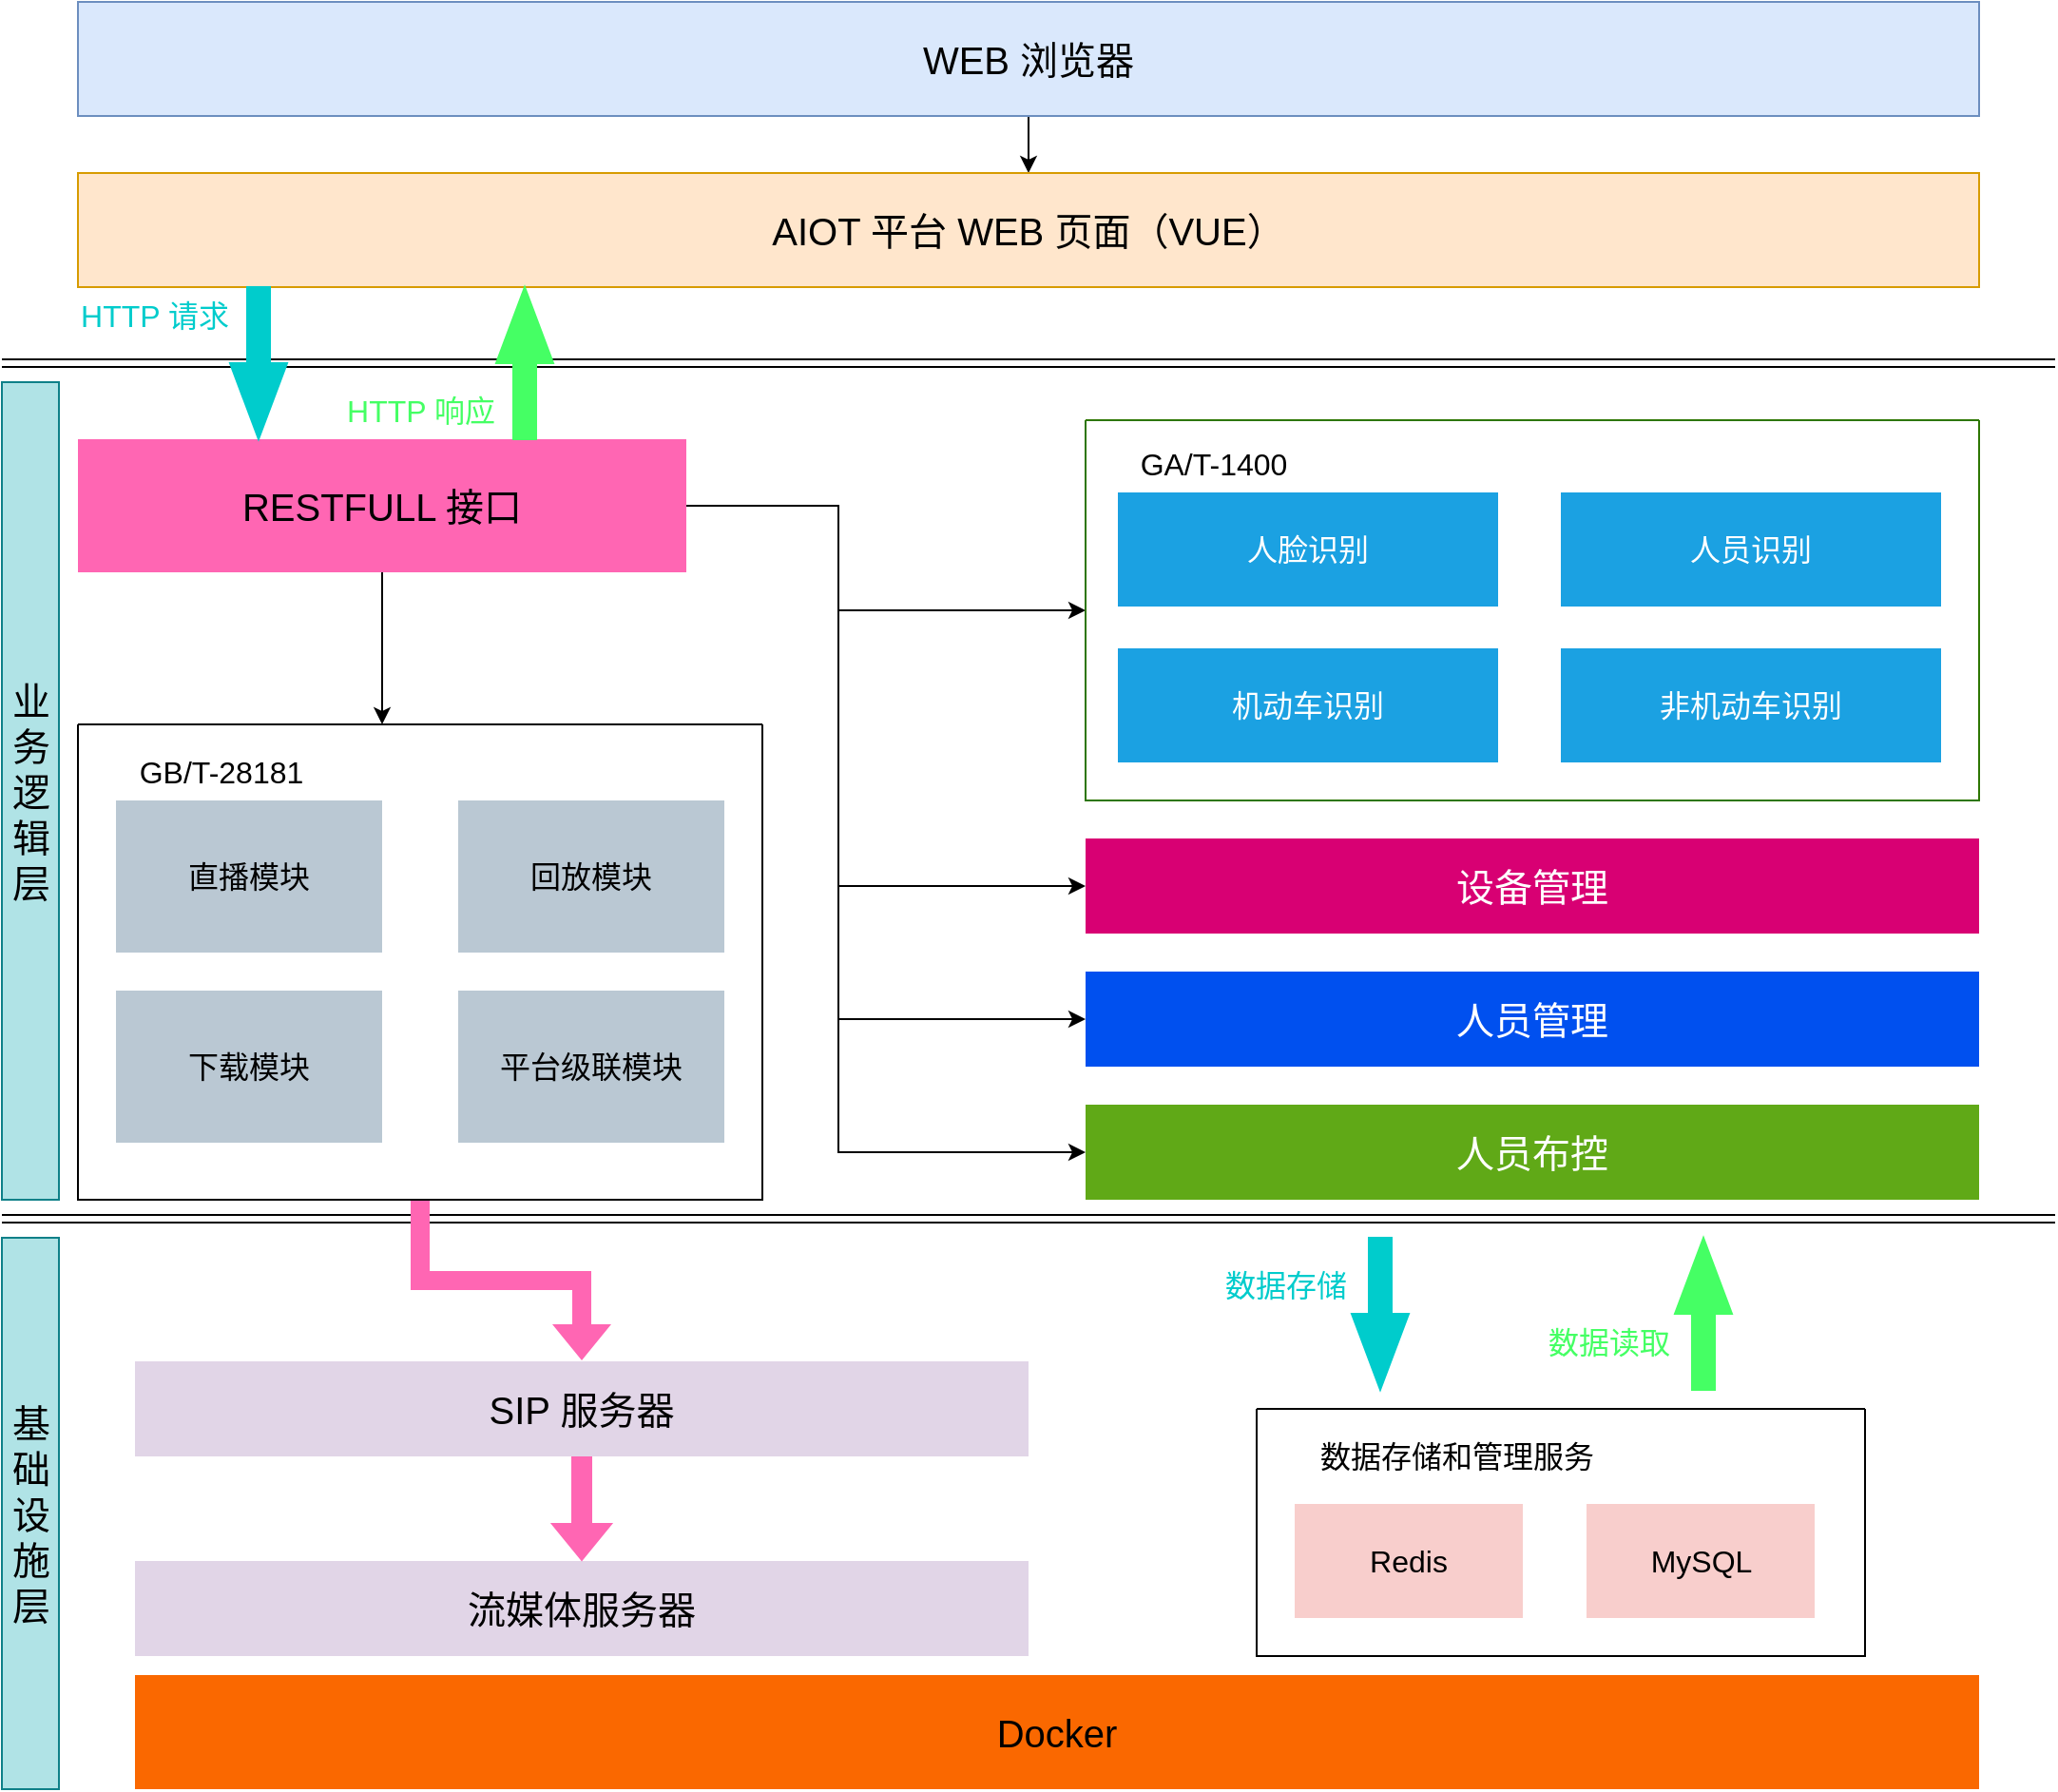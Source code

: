 <mxfile version="21.2.9" type="github">
  <diagram name="第 1 页" id="RFWguSqFU7d9KIG5sFXO">
    <mxGraphModel dx="1434" dy="764" grid="1" gridSize="10" guides="1" tooltips="1" connect="1" arrows="1" fold="1" page="1" pageScale="1" pageWidth="827" pageHeight="1169" math="0" shadow="0">
      <root>
        <mxCell id="0" />
        <mxCell id="1" parent="0" />
        <mxCell id="CAmoXpx6dXNARpR9r-4u-3" value="" style="edgeStyle=orthogonalEdgeStyle;rounded=0;orthogonalLoop=1;jettySize=auto;html=1;" edge="1" parent="1" source="CAmoXpx6dXNARpR9r-4u-1" target="CAmoXpx6dXNARpR9r-4u-2">
          <mxGeometry relative="1" as="geometry" />
        </mxCell>
        <mxCell id="CAmoXpx6dXNARpR9r-4u-1" value="&lt;font style=&quot;font-size: 20px;&quot;&gt;WEB 浏览器&lt;/font&gt;" style="rounded=0;whiteSpace=wrap;html=1;fillColor=#dae8fc;strokeColor=#6c8ebf;" vertex="1" parent="1">
          <mxGeometry x="120" y="140" width="1000" height="60" as="geometry" />
        </mxCell>
        <mxCell id="CAmoXpx6dXNARpR9r-4u-2" value="&lt;font style=&quot;font-size: 20px;&quot;&gt;AIOT 平台 WEB 页面（VUE）&lt;/font&gt;" style="rounded=0;whiteSpace=wrap;html=1;fillColor=#ffe6cc;strokeColor=#d79b00;" vertex="1" parent="1">
          <mxGeometry x="120" y="230" width="1000" height="60" as="geometry" />
        </mxCell>
        <mxCell id="CAmoXpx6dXNARpR9r-4u-20" style="edgeStyle=orthogonalEdgeStyle;rounded=0;orthogonalLoop=1;jettySize=auto;html=1;entryX=0;entryY=0.5;entryDx=0;entryDy=0;" edge="1" parent="1" source="CAmoXpx6dXNARpR9r-4u-4" target="CAmoXpx6dXNARpR9r-4u-17">
          <mxGeometry relative="1" as="geometry">
            <Array as="points">
              <mxPoint x="520" y="405" />
              <mxPoint x="520" y="460" />
            </Array>
          </mxGeometry>
        </mxCell>
        <mxCell id="CAmoXpx6dXNARpR9r-4u-26" style="edgeStyle=orthogonalEdgeStyle;rounded=0;orthogonalLoop=1;jettySize=auto;html=1;entryX=0;entryY=0.5;entryDx=0;entryDy=0;" edge="1" parent="1" source="CAmoXpx6dXNARpR9r-4u-4" target="CAmoXpx6dXNARpR9r-4u-25">
          <mxGeometry relative="1" as="geometry">
            <Array as="points">
              <mxPoint x="520" y="405" />
              <mxPoint x="520" y="745" />
            </Array>
          </mxGeometry>
        </mxCell>
        <mxCell id="CAmoXpx6dXNARpR9r-4u-28" style="edgeStyle=orthogonalEdgeStyle;rounded=0;orthogonalLoop=1;jettySize=auto;html=1;entryX=0;entryY=0.5;entryDx=0;entryDy=0;" edge="1" parent="1" source="CAmoXpx6dXNARpR9r-4u-4" target="CAmoXpx6dXNARpR9r-4u-27">
          <mxGeometry relative="1" as="geometry">
            <Array as="points">
              <mxPoint x="520" y="405" />
              <mxPoint x="520" y="605" />
            </Array>
          </mxGeometry>
        </mxCell>
        <mxCell id="CAmoXpx6dXNARpR9r-4u-30" style="edgeStyle=orthogonalEdgeStyle;rounded=0;orthogonalLoop=1;jettySize=auto;html=1;entryX=0;entryY=0.5;entryDx=0;entryDy=0;" edge="1" parent="1" source="CAmoXpx6dXNARpR9r-4u-4" target="CAmoXpx6dXNARpR9r-4u-29">
          <mxGeometry relative="1" as="geometry">
            <Array as="points">
              <mxPoint x="520" y="405" />
              <mxPoint x="520" y="675" />
            </Array>
          </mxGeometry>
        </mxCell>
        <mxCell id="CAmoXpx6dXNARpR9r-4u-34" value="" style="edgeStyle=orthogonalEdgeStyle;rounded=0;orthogonalLoop=1;jettySize=auto;html=1;" edge="1" parent="1" source="CAmoXpx6dXNARpR9r-4u-4">
          <mxGeometry relative="1" as="geometry">
            <mxPoint x="280" y="520" as="targetPoint" />
          </mxGeometry>
        </mxCell>
        <mxCell id="CAmoXpx6dXNARpR9r-4u-4" value="&lt;font style=&quot;font-size: 20px;&quot;&gt;RESTFULL 接口&lt;/font&gt;" style="rounded=0;whiteSpace=wrap;html=1;strokeColor=none;fillColor=#FF66B3;" vertex="1" parent="1">
          <mxGeometry x="120" y="370" width="320" height="70" as="geometry" />
        </mxCell>
        <mxCell id="CAmoXpx6dXNARpR9r-4u-7" value="" style="shape=link;html=1;rounded=0;" edge="1" parent="1">
          <mxGeometry width="100" relative="1" as="geometry">
            <mxPoint x="80" y="330" as="sourcePoint" />
            <mxPoint x="1160" y="330" as="targetPoint" />
          </mxGeometry>
        </mxCell>
        <mxCell id="CAmoXpx6dXNARpR9r-4u-8" value="" style="html=1;shadow=0;dashed=0;align=center;verticalAlign=middle;shape=mxgraph.arrows2.arrow;dy=0.6;dx=40;direction=south;notch=0;fontColor=#000000;strokeColor=#00CCCC;fillColor=#00CCCC;" vertex="1" parent="1">
          <mxGeometry x="200" y="290" width="30" height="80" as="geometry" />
        </mxCell>
        <mxCell id="CAmoXpx6dXNARpR9r-4u-11" value="&lt;font style=&quot;font-size: 16px;&quot;&gt;HTTP 请求&lt;/font&gt;" style="text;html=1;align=center;verticalAlign=middle;resizable=0;points=[];autosize=1;strokeColor=none;fillColor=none;fontColor=#00CCCC;" vertex="1" parent="1">
          <mxGeometry x="110" y="290" width="100" height="30" as="geometry" />
        </mxCell>
        <mxCell id="CAmoXpx6dXNARpR9r-4u-12" value="" style="html=1;shadow=0;dashed=0;align=center;verticalAlign=middle;shape=mxgraph.arrows2.arrow;dy=0.6;dx=40;direction=north;notch=0;strokeColor=#45FF64;fillColor=#45FF64;" vertex="1" parent="1">
          <mxGeometry x="340" y="290" width="30" height="80" as="geometry" />
        </mxCell>
        <mxCell id="CAmoXpx6dXNARpR9r-4u-13" value="&lt;font style=&quot;font-size: 16px;&quot;&gt;HTTP 响应&lt;/font&gt;" style="text;html=1;align=center;verticalAlign=middle;resizable=0;points=[];autosize=1;strokeColor=none;fillColor=none;fontColor=#45FF64;" vertex="1" parent="1">
          <mxGeometry x="250" y="340" width="100" height="30" as="geometry" />
        </mxCell>
        <mxCell id="CAmoXpx6dXNARpR9r-4u-14" value="" style="shape=link;html=1;rounded=0;" edge="1" parent="1">
          <mxGeometry width="100" relative="1" as="geometry">
            <mxPoint x="80" y="780" as="sourcePoint" />
            <mxPoint x="1160" y="780" as="targetPoint" />
          </mxGeometry>
        </mxCell>
        <mxCell id="CAmoXpx6dXNARpR9r-4u-17" value="" style="swimlane;startSize=0;fillColor=#60A917;fontColor=#ffffff;strokeColor=#2D7600;" vertex="1" parent="1">
          <mxGeometry x="650" y="360" width="470" height="200" as="geometry" />
        </mxCell>
        <mxCell id="CAmoXpx6dXNARpR9r-4u-15" value="&lt;font style=&quot;font-size: 16px;&quot;&gt;人脸识别&lt;/font&gt;" style="whiteSpace=wrap;html=1;rounded=0;fillColor=#1ba1e2;fontColor=#ffffff;strokeColor=none;" vertex="1" parent="CAmoXpx6dXNARpR9r-4u-17">
          <mxGeometry x="17" y="38" width="200" height="60" as="geometry" />
        </mxCell>
        <mxCell id="CAmoXpx6dXNARpR9r-4u-22" value="&lt;font style=&quot;font-size: 16px;&quot;&gt;人员识别&lt;/font&gt;" style="whiteSpace=wrap;html=1;rounded=0;fillColor=#1ba1e2;fontColor=#ffffff;strokeColor=none;" vertex="1" parent="CAmoXpx6dXNARpR9r-4u-17">
          <mxGeometry x="250" y="38" width="200" height="60" as="geometry" />
        </mxCell>
        <mxCell id="CAmoXpx6dXNARpR9r-4u-23" value="&lt;font style=&quot;font-size: 16px;&quot;&gt;机动车识别&lt;/font&gt;" style="whiteSpace=wrap;html=1;rounded=0;fillColor=#1ba1e2;fontColor=#ffffff;strokeColor=none;" vertex="1" parent="CAmoXpx6dXNARpR9r-4u-17">
          <mxGeometry x="17" y="120" width="200" height="60" as="geometry" />
        </mxCell>
        <mxCell id="CAmoXpx6dXNARpR9r-4u-24" value="&lt;font style=&quot;font-size: 16px;&quot;&gt;非机动车识别&lt;/font&gt;" style="whiteSpace=wrap;html=1;rounded=0;fillColor=#1ba1e2;fontColor=#ffffff;strokeColor=none;" vertex="1" parent="CAmoXpx6dXNARpR9r-4u-17">
          <mxGeometry x="250" y="120" width="200" height="60" as="geometry" />
        </mxCell>
        <mxCell id="CAmoXpx6dXNARpR9r-4u-21" value="&lt;font style=&quot;font-size: 16px;&quot;&gt;GA/T-1400&lt;/font&gt;" style="text;html=1;align=center;verticalAlign=middle;resizable=0;points=[];autosize=1;strokeColor=none;fillColor=none;" vertex="1" parent="CAmoXpx6dXNARpR9r-4u-17">
          <mxGeometry x="17" y="8" width="100" height="30" as="geometry" />
        </mxCell>
        <mxCell id="CAmoXpx6dXNARpR9r-4u-25" value="&lt;font style=&quot;font-size: 20px;&quot;&gt;人员布控&lt;/font&gt;" style="rounded=0;whiteSpace=wrap;html=1;fillColor=#60a917;fontColor=#ffffff;strokeColor=none;" vertex="1" parent="1">
          <mxGeometry x="650" y="720" width="470" height="50" as="geometry" />
        </mxCell>
        <mxCell id="CAmoXpx6dXNARpR9r-4u-27" value="&lt;font style=&quot;font-size: 20px;&quot;&gt;设备管理&lt;/font&gt;" style="rounded=0;whiteSpace=wrap;html=1;fillColor=#d80073;fontColor=#ffffff;strokeColor=none;" vertex="1" parent="1">
          <mxGeometry x="650" y="580" width="470" height="50" as="geometry" />
        </mxCell>
        <mxCell id="CAmoXpx6dXNARpR9r-4u-29" value="&lt;font style=&quot;font-size: 20px;&quot;&gt;人员管理&lt;/font&gt;" style="rounded=0;whiteSpace=wrap;html=1;fillColor=#0050ef;fontColor=#ffffff;strokeColor=none;" vertex="1" parent="1">
          <mxGeometry x="650" y="650" width="470" height="50" as="geometry" />
        </mxCell>
        <mxCell id="CAmoXpx6dXNARpR9r-4u-32" value="业&lt;br&gt;务&lt;br&gt;逻&lt;br&gt;辑&lt;br&gt;层" style="html=1;points=[];perimeter=orthogonalPerimeter;outlineConnect=0;targetShapes=umlLifeline;portConstraint=eastwest;newEdgeStyle={&quot;edgeStyle&quot;:&quot;elbowEdgeStyle&quot;,&quot;elbow&quot;:&quot;vertical&quot;,&quot;curved&quot;:0,&quot;rounded&quot;:0};labelBorderColor=none;horizontal=1;fontSize=20;fillColor=#b0e3e6;strokeColor=#0e8088;" vertex="1" parent="1">
          <mxGeometry x="80" y="340" width="30" height="430" as="geometry" />
        </mxCell>
        <mxCell id="CAmoXpx6dXNARpR9r-4u-61" value="" style="edgeStyle=orthogonalEdgeStyle;rounded=0;orthogonalLoop=1;jettySize=auto;html=1;shape=flexArrow;strokeColor=none;fillColor=#FF66B3;" edge="1" parent="1" source="CAmoXpx6dXNARpR9r-4u-35" target="CAmoXpx6dXNARpR9r-4u-52">
          <mxGeometry relative="1" as="geometry" />
        </mxCell>
        <mxCell id="CAmoXpx6dXNARpR9r-4u-35" value="" style="swimlane;startSize=0;" vertex="1" parent="1">
          <mxGeometry x="120" y="520" width="360" height="250" as="geometry" />
        </mxCell>
        <mxCell id="CAmoXpx6dXNARpR9r-4u-36" value="&lt;font style=&quot;font-size: 16px;&quot;&gt;GB/T-28181&lt;/font&gt;" style="text;html=1;align=center;verticalAlign=middle;resizable=0;points=[];autosize=1;strokeColor=none;fillColor=none;" vertex="1" parent="CAmoXpx6dXNARpR9r-4u-35">
          <mxGeometry x="20" y="10" width="110" height="30" as="geometry" />
        </mxCell>
        <mxCell id="CAmoXpx6dXNARpR9r-4u-37" value="&lt;font style=&quot;font-size: 16px;&quot;&gt;直播模块&lt;/font&gt;" style="rounded=0;whiteSpace=wrap;html=1;fillColor=#bac8d3;strokeColor=none;" vertex="1" parent="CAmoXpx6dXNARpR9r-4u-35">
          <mxGeometry x="20" y="40" width="140" height="80" as="geometry" />
        </mxCell>
        <mxCell id="CAmoXpx6dXNARpR9r-4u-38" value="&lt;font style=&quot;font-size: 16px;&quot;&gt;回放模块&lt;/font&gt;" style="rounded=0;whiteSpace=wrap;html=1;fillColor=#bac8d3;strokeColor=none;" vertex="1" parent="CAmoXpx6dXNARpR9r-4u-35">
          <mxGeometry x="200" y="40" width="140" height="80" as="geometry" />
        </mxCell>
        <mxCell id="CAmoXpx6dXNARpR9r-4u-39" value="&lt;font style=&quot;font-size: 16px;&quot;&gt;下载模块&lt;/font&gt;" style="rounded=0;whiteSpace=wrap;html=1;fillColor=#bac8d3;strokeColor=none;" vertex="1" parent="CAmoXpx6dXNARpR9r-4u-35">
          <mxGeometry x="20" y="140" width="140" height="80" as="geometry" />
        </mxCell>
        <mxCell id="CAmoXpx6dXNARpR9r-4u-40" value="&lt;font style=&quot;font-size: 16px;&quot;&gt;平台级联模块&lt;/font&gt;" style="rounded=0;whiteSpace=wrap;html=1;fillColor=#bac8d3;strokeColor=none;" vertex="1" parent="CAmoXpx6dXNARpR9r-4u-35">
          <mxGeometry x="200" y="140" width="140" height="80" as="geometry" />
        </mxCell>
        <mxCell id="CAmoXpx6dXNARpR9r-4u-42" value="基&lt;br&gt;础&lt;br&gt;设&lt;br&gt;施&lt;br&gt;层" style="html=1;points=[];perimeter=orthogonalPerimeter;outlineConnect=0;targetShapes=umlLifeline;portConstraint=eastwest;newEdgeStyle={&quot;edgeStyle&quot;:&quot;elbowEdgeStyle&quot;,&quot;elbow&quot;:&quot;vertical&quot;,&quot;curved&quot;:0,&quot;rounded&quot;:0};labelBorderColor=none;horizontal=1;fontSize=20;fillColor=#b0e3e6;strokeColor=#0e8088;" vertex="1" parent="1">
          <mxGeometry x="80" y="790" width="30" height="290" as="geometry" />
        </mxCell>
        <mxCell id="CAmoXpx6dXNARpR9r-4u-45" value="" style="swimlane;startSize=0;fillColor=#99FF99;" vertex="1" parent="1">
          <mxGeometry x="740" y="880" width="320" height="130" as="geometry" />
        </mxCell>
        <mxCell id="CAmoXpx6dXNARpR9r-4u-46" value="&lt;font style=&quot;font-size: 16px;&quot;&gt;数据存储和管理服务&lt;/font&gt;" style="text;html=1;align=center;verticalAlign=middle;resizable=0;points=[];autosize=1;strokeColor=none;fillColor=none;" vertex="1" parent="CAmoXpx6dXNARpR9r-4u-45">
          <mxGeometry x="20" y="10" width="170" height="30" as="geometry" />
        </mxCell>
        <mxCell id="CAmoXpx6dXNARpR9r-4u-47" value="&lt;font style=&quot;font-size: 16px;&quot;&gt;Redis&lt;/font&gt;" style="rounded=0;whiteSpace=wrap;html=1;fillColor=#f8cecc;strokeColor=none;" vertex="1" parent="CAmoXpx6dXNARpR9r-4u-45">
          <mxGeometry x="20" y="50" width="120" height="60" as="geometry" />
        </mxCell>
        <mxCell id="CAmoXpx6dXNARpR9r-4u-49" value="&lt;span style=&quot;font-size: 16px;&quot;&gt;MySQL&lt;br&gt;&lt;/span&gt;" style="rounded=0;whiteSpace=wrap;html=1;fillColor=#f8cecc;strokeColor=none;" vertex="1" parent="CAmoXpx6dXNARpR9r-4u-45">
          <mxGeometry x="173.5" y="50" width="120" height="60" as="geometry" />
        </mxCell>
        <mxCell id="CAmoXpx6dXNARpR9r-4u-50" value="&lt;font style=&quot;font-size: 20px;&quot;&gt;流媒体服务器&lt;/font&gt;" style="rounded=0;whiteSpace=wrap;html=1;fillColor=#e1d5e7;strokeColor=none;" vertex="1" parent="1">
          <mxGeometry x="150" y="960" width="470" height="50" as="geometry" />
        </mxCell>
        <mxCell id="CAmoXpx6dXNARpR9r-4u-58" value="" style="edgeStyle=orthogonalEdgeStyle;rounded=0;orthogonalLoop=1;jettySize=auto;html=1;shape=flexArrow;strokeColor=#FF66B3;fillColor=#FF66B3;" edge="1" parent="1" source="CAmoXpx6dXNARpR9r-4u-52" target="CAmoXpx6dXNARpR9r-4u-50">
          <mxGeometry relative="1" as="geometry" />
        </mxCell>
        <mxCell id="CAmoXpx6dXNARpR9r-4u-52" value="&lt;font style=&quot;font-size: 20px;&quot;&gt;SIP 服务器&lt;/font&gt;" style="rounded=0;whiteSpace=wrap;html=1;fillColor=#e1d5e7;strokeColor=none;" vertex="1" parent="1">
          <mxGeometry x="150" y="855" width="470" height="50" as="geometry" />
        </mxCell>
        <mxCell id="CAmoXpx6dXNARpR9r-4u-53" value="" style="html=1;shadow=0;dashed=0;align=center;verticalAlign=middle;shape=mxgraph.arrows2.arrow;dy=0.6;dx=40;direction=south;notch=0;fontColor=#000000;strokeColor=#00CCCC;fillColor=#00CCCC;" vertex="1" parent="1">
          <mxGeometry x="790" y="790" width="30" height="80" as="geometry" />
        </mxCell>
        <mxCell id="CAmoXpx6dXNARpR9r-4u-54" value="&lt;font style=&quot;font-size: 16px;&quot;&gt;数据存储&lt;/font&gt;" style="text;html=1;align=center;verticalAlign=middle;resizable=0;points=[];autosize=1;strokeColor=none;fillColor=none;fontColor=#00CCCC;" vertex="1" parent="1">
          <mxGeometry x="710" y="800" width="90" height="30" as="geometry" />
        </mxCell>
        <mxCell id="CAmoXpx6dXNARpR9r-4u-55" value="" style="html=1;shadow=0;dashed=0;align=center;verticalAlign=middle;shape=mxgraph.arrows2.arrow;dy=0.6;dx=40;direction=north;notch=0;strokeColor=#45FF64;fillColor=#45FF64;" vertex="1" parent="1">
          <mxGeometry x="960" y="790" width="30" height="80" as="geometry" />
        </mxCell>
        <mxCell id="CAmoXpx6dXNARpR9r-4u-56" value="&lt;font color=&quot;#45ff64&quot; style=&quot;font-size: 16px;&quot;&gt;数据读取&lt;/font&gt;" style="text;html=1;align=center;verticalAlign=middle;resizable=0;points=[];autosize=1;strokeColor=none;fillColor=none;" vertex="1" parent="1">
          <mxGeometry x="880" y="830" width="90" height="30" as="geometry" />
        </mxCell>
        <mxCell id="CAmoXpx6dXNARpR9r-4u-59" value="&lt;font style=&quot;font-size: 20px;&quot;&gt;Docker&lt;/font&gt;" style="rounded=0;whiteSpace=wrap;html=1;fillColor=#fa6800;fontColor=#000000;strokeColor=none;" vertex="1" parent="1">
          <mxGeometry x="150" y="1020" width="970" height="60" as="geometry" />
        </mxCell>
      </root>
    </mxGraphModel>
  </diagram>
</mxfile>
